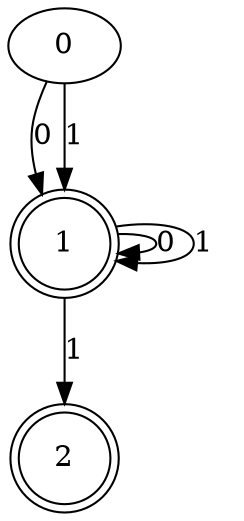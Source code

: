 digraph {
	graph [bb="0,0,98.5,229"];
	node [label="\N"];
	0	[height=0.5,
		pos="27,211",
		width=0.75];
	1	[height=0.61111,
		pos="27,118.5",
		shape=doublecircle,
		width=0.61111];
	0 -> 1	[label=0,
		lp="19.375,166.75",
		pos="e,19.12,139.45 20.13,193.19 18.143,187.51 16.242,181.07 15.25,175 13.948,167.03 14.685,158.48 16.288,150.53"];
	0 -> 1	[label=1,
		lp="30.375,166.75",
		pos="e,27,140.72 27,192.55 27,181.11 27,165.8 27,152.15"];
	1 -> 1	[label=0,
		lp="70.375,118.5",
		pos="e,48.807,114.05 48.807,122.95 58.562,123.38 67,121.89 67,118.5 67,116.59 64.33,115.29 60.258,114.59"];
	1 -> 1	[label=1,
		lp="88.375,118.5",
		pos="e,48.114,110.89 48.114,126.11 66.096,129.47 85,126.93 85,118.5 85,111.84 73.23,108.86 59.43,109.55"];
	2	[height=0.61111,
		pos="27,22",
		shape=doublecircle,
		width=0.61111];
	1 -> 2	[label=1,
		lp="30.375,70.25",
		pos="e,27,44.359 27,96.056 27,84.095 27,68.95 27,55.555"];
}
